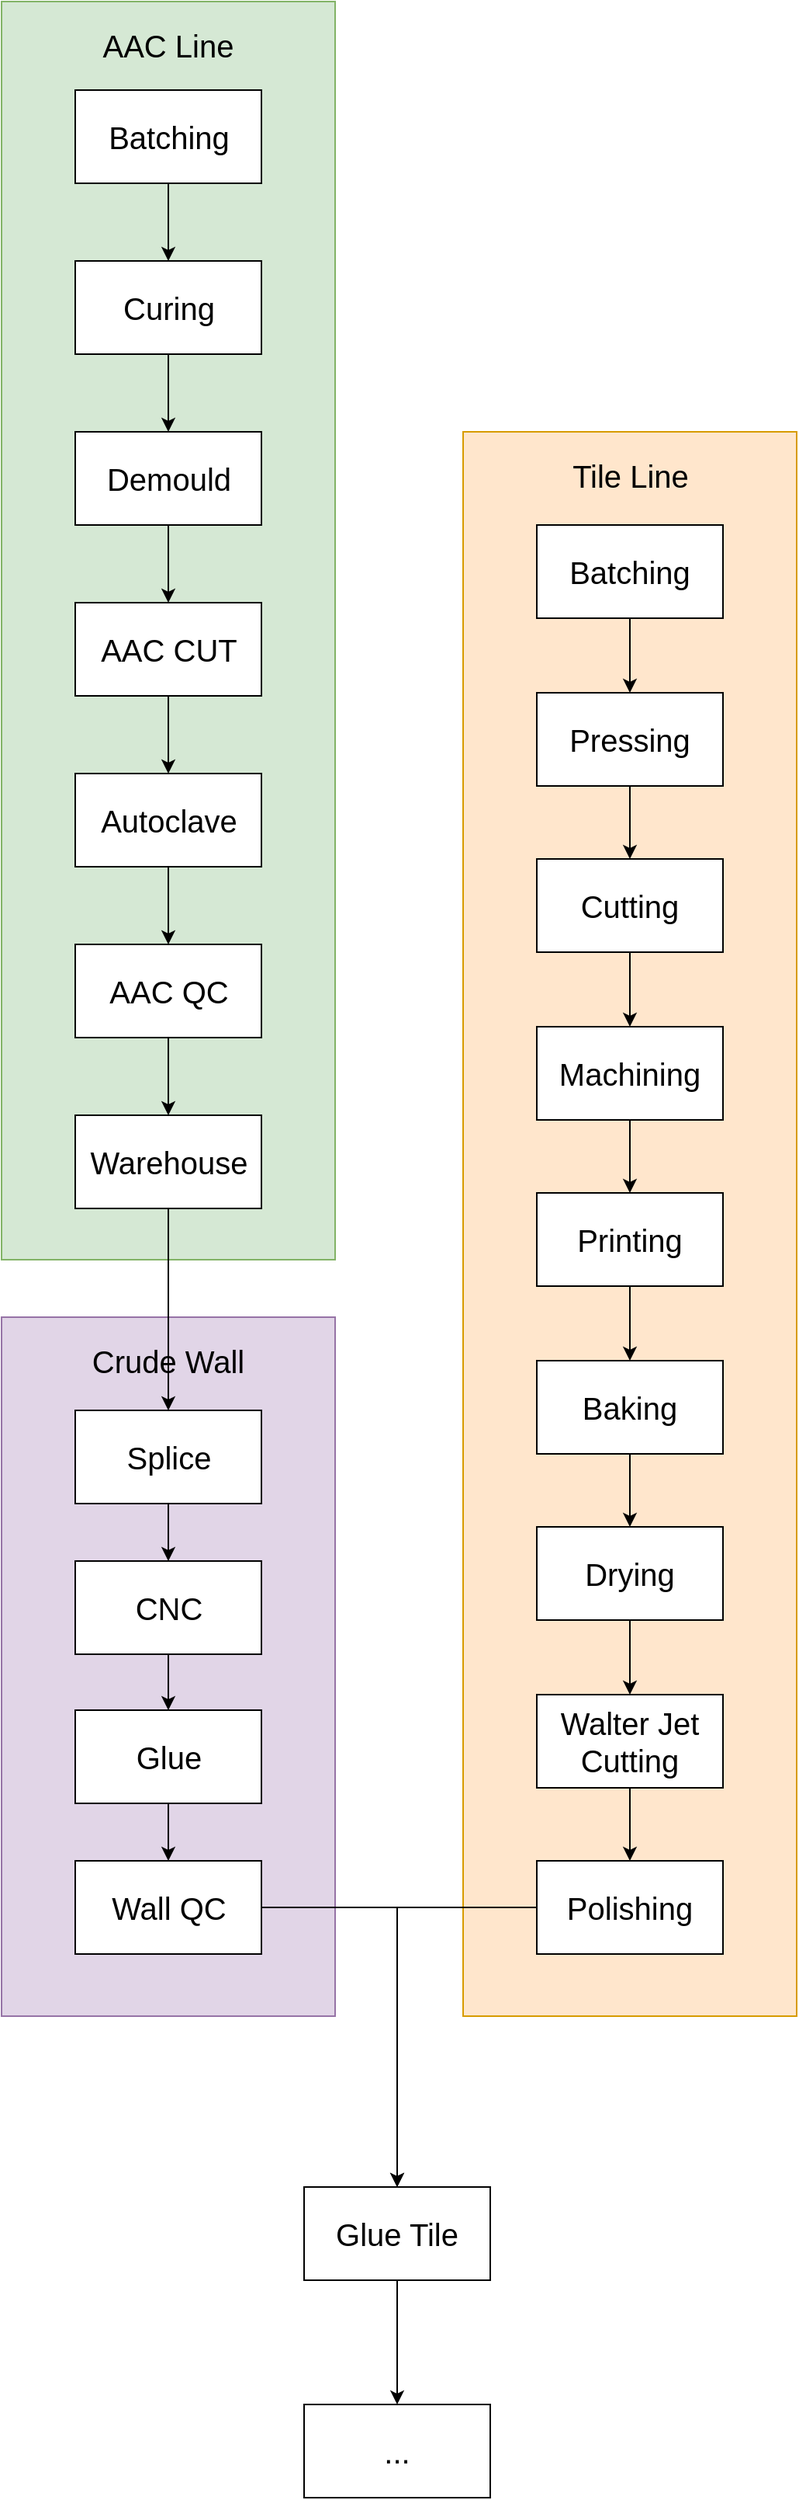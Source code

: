 <mxfile version="15.5.4" type="github">
  <diagram id="2YGN_KOXnD4DA7ILAXTT" name="Page-1">
    <mxGraphModel dx="1038" dy="547" grid="1" gridSize="10" guides="1" tooltips="1" connect="1" arrows="1" fold="1" page="1" pageScale="1" pageWidth="827" pageHeight="1169" math="0" shadow="0">
      <root>
        <mxCell id="0" />
        <mxCell id="1" parent="0" />
        <mxCell id="Mo1C05BwRTpDLAN3wPFJ-54" value="Tile Line" style="rounded=0;whiteSpace=wrap;html=1;fontSize=20;fillColor=#ffe6cc;strokeColor=#d79b00;verticalAlign=top;spacingTop=10;" vertex="1" parent="1">
          <mxGeometry x="402.5" y="280" width="215" height="1020" as="geometry" />
        </mxCell>
        <mxCell id="Mo1C05BwRTpDLAN3wPFJ-27" value="Crude Wall" style="rounded=0;whiteSpace=wrap;html=1;fontSize=20;fillColor=#e1d5e7;strokeColor=#9673a6;verticalAlign=top;spacingTop=10;" vertex="1" parent="1">
          <mxGeometry x="105" y="850" width="215" height="450" as="geometry" />
        </mxCell>
        <mxCell id="Mo1C05BwRTpDLAN3wPFJ-26" value="AAC Line" style="rounded=0;whiteSpace=wrap;html=1;fontSize=20;fillColor=#d5e8d4;strokeColor=#82b366;verticalAlign=top;spacingTop=10;" vertex="1" parent="1">
          <mxGeometry x="105" y="3" width="215" height="810" as="geometry" />
        </mxCell>
        <mxCell id="Mo1C05BwRTpDLAN3wPFJ-5" value="" style="edgeStyle=orthogonalEdgeStyle;rounded=0;orthogonalLoop=1;jettySize=auto;html=1;fontSize=20;" edge="1" parent="1" source="Mo1C05BwRTpDLAN3wPFJ-1" target="Mo1C05BwRTpDLAN3wPFJ-4">
          <mxGeometry relative="1" as="geometry" />
        </mxCell>
        <mxCell id="Mo1C05BwRTpDLAN3wPFJ-1" value="Batching" style="rounded=0;whiteSpace=wrap;html=1;fontSize=20;" vertex="1" parent="1">
          <mxGeometry x="152.5" y="60" width="120" height="60" as="geometry" />
        </mxCell>
        <mxCell id="Mo1C05BwRTpDLAN3wPFJ-7" value="" style="edgeStyle=orthogonalEdgeStyle;rounded=0;orthogonalLoop=1;jettySize=auto;html=1;fontSize=20;" edge="1" parent="1" source="Mo1C05BwRTpDLAN3wPFJ-4" target="Mo1C05BwRTpDLAN3wPFJ-6">
          <mxGeometry relative="1" as="geometry" />
        </mxCell>
        <mxCell id="Mo1C05BwRTpDLAN3wPFJ-4" value="Curing" style="whiteSpace=wrap;html=1;rounded=0;fontSize=20;" vertex="1" parent="1">
          <mxGeometry x="152.5" y="170" width="120" height="60" as="geometry" />
        </mxCell>
        <mxCell id="Mo1C05BwRTpDLAN3wPFJ-9" value="" style="edgeStyle=orthogonalEdgeStyle;rounded=0;orthogonalLoop=1;jettySize=auto;html=1;fontSize=20;" edge="1" parent="1" source="Mo1C05BwRTpDLAN3wPFJ-6" target="Mo1C05BwRTpDLAN3wPFJ-8">
          <mxGeometry relative="1" as="geometry" />
        </mxCell>
        <mxCell id="Mo1C05BwRTpDLAN3wPFJ-6" value="Demould" style="whiteSpace=wrap;html=1;rounded=0;fontSize=20;" vertex="1" parent="1">
          <mxGeometry x="152.5" y="280" width="120" height="60" as="geometry" />
        </mxCell>
        <mxCell id="Mo1C05BwRTpDLAN3wPFJ-11" value="" style="edgeStyle=orthogonalEdgeStyle;rounded=0;orthogonalLoop=1;jettySize=auto;html=1;fontSize=20;" edge="1" parent="1" source="Mo1C05BwRTpDLAN3wPFJ-8" target="Mo1C05BwRTpDLAN3wPFJ-10">
          <mxGeometry relative="1" as="geometry" />
        </mxCell>
        <mxCell id="Mo1C05BwRTpDLAN3wPFJ-8" value="AAC CUT" style="whiteSpace=wrap;html=1;rounded=0;fontSize=20;" vertex="1" parent="1">
          <mxGeometry x="152.5" y="390" width="120" height="60" as="geometry" />
        </mxCell>
        <mxCell id="Mo1C05BwRTpDLAN3wPFJ-13" value="" style="edgeStyle=orthogonalEdgeStyle;rounded=0;orthogonalLoop=1;jettySize=auto;html=1;fontSize=20;" edge="1" parent="1" source="Mo1C05BwRTpDLAN3wPFJ-10" target="Mo1C05BwRTpDLAN3wPFJ-12">
          <mxGeometry relative="1" as="geometry" />
        </mxCell>
        <mxCell id="Mo1C05BwRTpDLAN3wPFJ-10" value="Autoclave" style="whiteSpace=wrap;html=1;rounded=0;fontSize=20;" vertex="1" parent="1">
          <mxGeometry x="152.5" y="500" width="120" height="60" as="geometry" />
        </mxCell>
        <mxCell id="Mo1C05BwRTpDLAN3wPFJ-15" value="" style="edgeStyle=orthogonalEdgeStyle;rounded=0;orthogonalLoop=1;jettySize=auto;html=1;fontSize=20;" edge="1" parent="1" source="Mo1C05BwRTpDLAN3wPFJ-12" target="Mo1C05BwRTpDLAN3wPFJ-14">
          <mxGeometry relative="1" as="geometry" />
        </mxCell>
        <mxCell id="Mo1C05BwRTpDLAN3wPFJ-12" value="AAC QC" style="whiteSpace=wrap;html=1;rounded=0;fontSize=20;" vertex="1" parent="1">
          <mxGeometry x="152.5" y="610" width="120" height="60" as="geometry" />
        </mxCell>
        <mxCell id="Mo1C05BwRTpDLAN3wPFJ-17" value="" style="edgeStyle=orthogonalEdgeStyle;rounded=0;orthogonalLoop=1;jettySize=auto;html=1;fontSize=20;" edge="1" parent="1" source="Mo1C05BwRTpDLAN3wPFJ-14" target="Mo1C05BwRTpDLAN3wPFJ-18">
          <mxGeometry relative="1" as="geometry">
            <mxPoint x="210" y="920" as="targetPoint" />
          </mxGeometry>
        </mxCell>
        <mxCell id="Mo1C05BwRTpDLAN3wPFJ-14" value="Warehouse" style="whiteSpace=wrap;html=1;rounded=0;fontSize=20;" vertex="1" parent="1">
          <mxGeometry x="152.5" y="720" width="120" height="60" as="geometry" />
        </mxCell>
        <mxCell id="Mo1C05BwRTpDLAN3wPFJ-21" value="" style="edgeStyle=orthogonalEdgeStyle;rounded=0;orthogonalLoop=1;jettySize=auto;html=1;fontSize=20;" edge="1" parent="1" source="Mo1C05BwRTpDLAN3wPFJ-18" target="Mo1C05BwRTpDLAN3wPFJ-20">
          <mxGeometry relative="1" as="geometry" />
        </mxCell>
        <mxCell id="Mo1C05BwRTpDLAN3wPFJ-18" value="Splice" style="whiteSpace=wrap;html=1;rounded=0;fontSize=20;" vertex="1" parent="1">
          <mxGeometry x="152.5" y="910" width="120" height="60" as="geometry" />
        </mxCell>
        <mxCell id="Mo1C05BwRTpDLAN3wPFJ-23" value="" style="edgeStyle=orthogonalEdgeStyle;rounded=0;orthogonalLoop=1;jettySize=auto;html=1;fontSize=20;" edge="1" parent="1" source="Mo1C05BwRTpDLAN3wPFJ-20" target="Mo1C05BwRTpDLAN3wPFJ-22">
          <mxGeometry relative="1" as="geometry" />
        </mxCell>
        <mxCell id="Mo1C05BwRTpDLAN3wPFJ-20" value="CNC" style="whiteSpace=wrap;html=1;rounded=0;fontSize=20;" vertex="1" parent="1">
          <mxGeometry x="152.5" y="1007" width="120" height="60" as="geometry" />
        </mxCell>
        <mxCell id="Mo1C05BwRTpDLAN3wPFJ-25" value="" style="edgeStyle=orthogonalEdgeStyle;rounded=0;orthogonalLoop=1;jettySize=auto;html=1;fontSize=20;" edge="1" parent="1" source="Mo1C05BwRTpDLAN3wPFJ-22" target="Mo1C05BwRTpDLAN3wPFJ-24">
          <mxGeometry relative="1" as="geometry" />
        </mxCell>
        <mxCell id="Mo1C05BwRTpDLAN3wPFJ-22" value="Glue" style="whiteSpace=wrap;html=1;rounded=0;fontSize=20;" vertex="1" parent="1">
          <mxGeometry x="152.5" y="1103" width="120" height="60" as="geometry" />
        </mxCell>
        <mxCell id="Mo1C05BwRTpDLAN3wPFJ-56" value="" style="edgeStyle=orthogonalEdgeStyle;rounded=0;orthogonalLoop=1;jettySize=auto;html=1;fontSize=20;" edge="1" parent="1" source="Mo1C05BwRTpDLAN3wPFJ-24" target="Mo1C05BwRTpDLAN3wPFJ-55">
          <mxGeometry relative="1" as="geometry" />
        </mxCell>
        <mxCell id="Mo1C05BwRTpDLAN3wPFJ-24" value="Wall QC" style="whiteSpace=wrap;html=1;rounded=0;fontSize=20;" vertex="1" parent="1">
          <mxGeometry x="152.5" y="1200" width="120" height="60" as="geometry" />
        </mxCell>
        <mxCell id="Mo1C05BwRTpDLAN3wPFJ-35" value="" style="edgeStyle=orthogonalEdgeStyle;rounded=0;orthogonalLoop=1;jettySize=auto;html=1;fontSize=20;" edge="1" parent="1" source="Mo1C05BwRTpDLAN3wPFJ-36" target="Mo1C05BwRTpDLAN3wPFJ-38">
          <mxGeometry relative="1" as="geometry" />
        </mxCell>
        <mxCell id="Mo1C05BwRTpDLAN3wPFJ-36" value="Batching" style="rounded=0;whiteSpace=wrap;html=1;fontSize=20;" vertex="1" parent="1">
          <mxGeometry x="450" y="340" width="120" height="60" as="geometry" />
        </mxCell>
        <mxCell id="Mo1C05BwRTpDLAN3wPFJ-37" value="" style="edgeStyle=orthogonalEdgeStyle;rounded=0;orthogonalLoop=1;jettySize=auto;html=1;fontSize=20;" edge="1" parent="1" source="Mo1C05BwRTpDLAN3wPFJ-38" target="Mo1C05BwRTpDLAN3wPFJ-40">
          <mxGeometry relative="1" as="geometry" />
        </mxCell>
        <mxCell id="Mo1C05BwRTpDLAN3wPFJ-38" value="&lt;span style=&quot;font-family: &amp;#34;arial&amp;#34; ; text-align: justify&quot;&gt;&lt;font style=&quot;font-size: 20px&quot;&gt;Pressing&lt;/font&gt;&lt;/span&gt;" style="whiteSpace=wrap;html=1;rounded=0;fontSize=20;" vertex="1" parent="1">
          <mxGeometry x="450" y="448" width="120" height="60" as="geometry" />
        </mxCell>
        <mxCell id="Mo1C05BwRTpDLAN3wPFJ-39" value="" style="edgeStyle=orthogonalEdgeStyle;rounded=0;orthogonalLoop=1;jettySize=auto;html=1;fontSize=20;" edge="1" parent="1" source="Mo1C05BwRTpDLAN3wPFJ-40" target="Mo1C05BwRTpDLAN3wPFJ-42">
          <mxGeometry relative="1" as="geometry" />
        </mxCell>
        <mxCell id="Mo1C05BwRTpDLAN3wPFJ-40" value="Cutting" style="whiteSpace=wrap;html=1;rounded=0;fontSize=20;" vertex="1" parent="1">
          <mxGeometry x="450" y="555" width="120" height="60" as="geometry" />
        </mxCell>
        <mxCell id="Mo1C05BwRTpDLAN3wPFJ-41" value="" style="edgeStyle=orthogonalEdgeStyle;rounded=0;orthogonalLoop=1;jettySize=auto;html=1;fontSize=20;" edge="1" parent="1" source="Mo1C05BwRTpDLAN3wPFJ-42" target="Mo1C05BwRTpDLAN3wPFJ-44">
          <mxGeometry relative="1" as="geometry" />
        </mxCell>
        <mxCell id="Mo1C05BwRTpDLAN3wPFJ-42" value="Machining" style="whiteSpace=wrap;html=1;rounded=0;fontSize=20;" vertex="1" parent="1">
          <mxGeometry x="450" y="663" width="120" height="60" as="geometry" />
        </mxCell>
        <mxCell id="Mo1C05BwRTpDLAN3wPFJ-43" value="" style="edgeStyle=orthogonalEdgeStyle;rounded=0;orthogonalLoop=1;jettySize=auto;html=1;fontSize=20;" edge="1" parent="1" source="Mo1C05BwRTpDLAN3wPFJ-44" target="Mo1C05BwRTpDLAN3wPFJ-46">
          <mxGeometry relative="1" as="geometry" />
        </mxCell>
        <mxCell id="Mo1C05BwRTpDLAN3wPFJ-44" value="Printing" style="whiteSpace=wrap;html=1;rounded=0;fontSize=20;" vertex="1" parent="1">
          <mxGeometry x="450" y="770" width="120" height="60" as="geometry" />
        </mxCell>
        <mxCell id="Mo1C05BwRTpDLAN3wPFJ-45" value="" style="edgeStyle=orthogonalEdgeStyle;rounded=0;orthogonalLoop=1;jettySize=auto;html=1;fontSize=20;" edge="1" parent="1" source="Mo1C05BwRTpDLAN3wPFJ-46" target="Mo1C05BwRTpDLAN3wPFJ-48">
          <mxGeometry relative="1" as="geometry" />
        </mxCell>
        <mxCell id="Mo1C05BwRTpDLAN3wPFJ-46" value="Baking" style="whiteSpace=wrap;html=1;rounded=0;fontSize=20;" vertex="1" parent="1">
          <mxGeometry x="450" y="878" width="120" height="60" as="geometry" />
        </mxCell>
        <mxCell id="Mo1C05BwRTpDLAN3wPFJ-47" value="" style="edgeStyle=orthogonalEdgeStyle;rounded=0;orthogonalLoop=1;jettySize=auto;html=1;fontSize=20;" edge="1" parent="1" source="Mo1C05BwRTpDLAN3wPFJ-48" target="Mo1C05BwRTpDLAN3wPFJ-50">
          <mxGeometry relative="1" as="geometry">
            <mxPoint x="507.5" y="1113" as="targetPoint" />
          </mxGeometry>
        </mxCell>
        <mxCell id="Mo1C05BwRTpDLAN3wPFJ-48" value="Drying" style="whiteSpace=wrap;html=1;rounded=0;fontSize=20;" vertex="1" parent="1">
          <mxGeometry x="450" y="985" width="120" height="60" as="geometry" />
        </mxCell>
        <mxCell id="Mo1C05BwRTpDLAN3wPFJ-49" value="" style="edgeStyle=orthogonalEdgeStyle;rounded=0;orthogonalLoop=1;jettySize=auto;html=1;fontSize=20;" edge="1" parent="1" source="Mo1C05BwRTpDLAN3wPFJ-50" target="Mo1C05BwRTpDLAN3wPFJ-52">
          <mxGeometry relative="1" as="geometry" />
        </mxCell>
        <mxCell id="Mo1C05BwRTpDLAN3wPFJ-50" value="Walter Jet Cutting" style="whiteSpace=wrap;html=1;rounded=0;fontSize=20;" vertex="1" parent="1">
          <mxGeometry x="450" y="1093" width="120" height="60" as="geometry" />
        </mxCell>
        <mxCell id="Mo1C05BwRTpDLAN3wPFJ-57" style="edgeStyle=orthogonalEdgeStyle;rounded=0;orthogonalLoop=1;jettySize=auto;html=1;exitX=0;exitY=0.5;exitDx=0;exitDy=0;entryX=0.5;entryY=0;entryDx=0;entryDy=0;fontSize=20;" edge="1" parent="1" source="Mo1C05BwRTpDLAN3wPFJ-52" target="Mo1C05BwRTpDLAN3wPFJ-55">
          <mxGeometry relative="1" as="geometry" />
        </mxCell>
        <mxCell id="Mo1C05BwRTpDLAN3wPFJ-52" value="Polishing" style="whiteSpace=wrap;html=1;rounded=0;fontSize=20;" vertex="1" parent="1">
          <mxGeometry x="450" y="1200" width="120" height="60" as="geometry" />
        </mxCell>
        <mxCell id="Mo1C05BwRTpDLAN3wPFJ-59" value="" style="edgeStyle=orthogonalEdgeStyle;rounded=0;orthogonalLoop=1;jettySize=auto;html=1;fontSize=20;" edge="1" parent="1" source="Mo1C05BwRTpDLAN3wPFJ-55" target="Mo1C05BwRTpDLAN3wPFJ-58">
          <mxGeometry relative="1" as="geometry" />
        </mxCell>
        <mxCell id="Mo1C05BwRTpDLAN3wPFJ-55" value="Glue Tile" style="whiteSpace=wrap;html=1;rounded=0;fontSize=20;" vertex="1" parent="1">
          <mxGeometry x="300" y="1410" width="120" height="60" as="geometry" />
        </mxCell>
        <mxCell id="Mo1C05BwRTpDLAN3wPFJ-58" value="..." style="whiteSpace=wrap;html=1;rounded=0;fontSize=20;" vertex="1" parent="1">
          <mxGeometry x="300" y="1550" width="120" height="60" as="geometry" />
        </mxCell>
      </root>
    </mxGraphModel>
  </diagram>
</mxfile>
